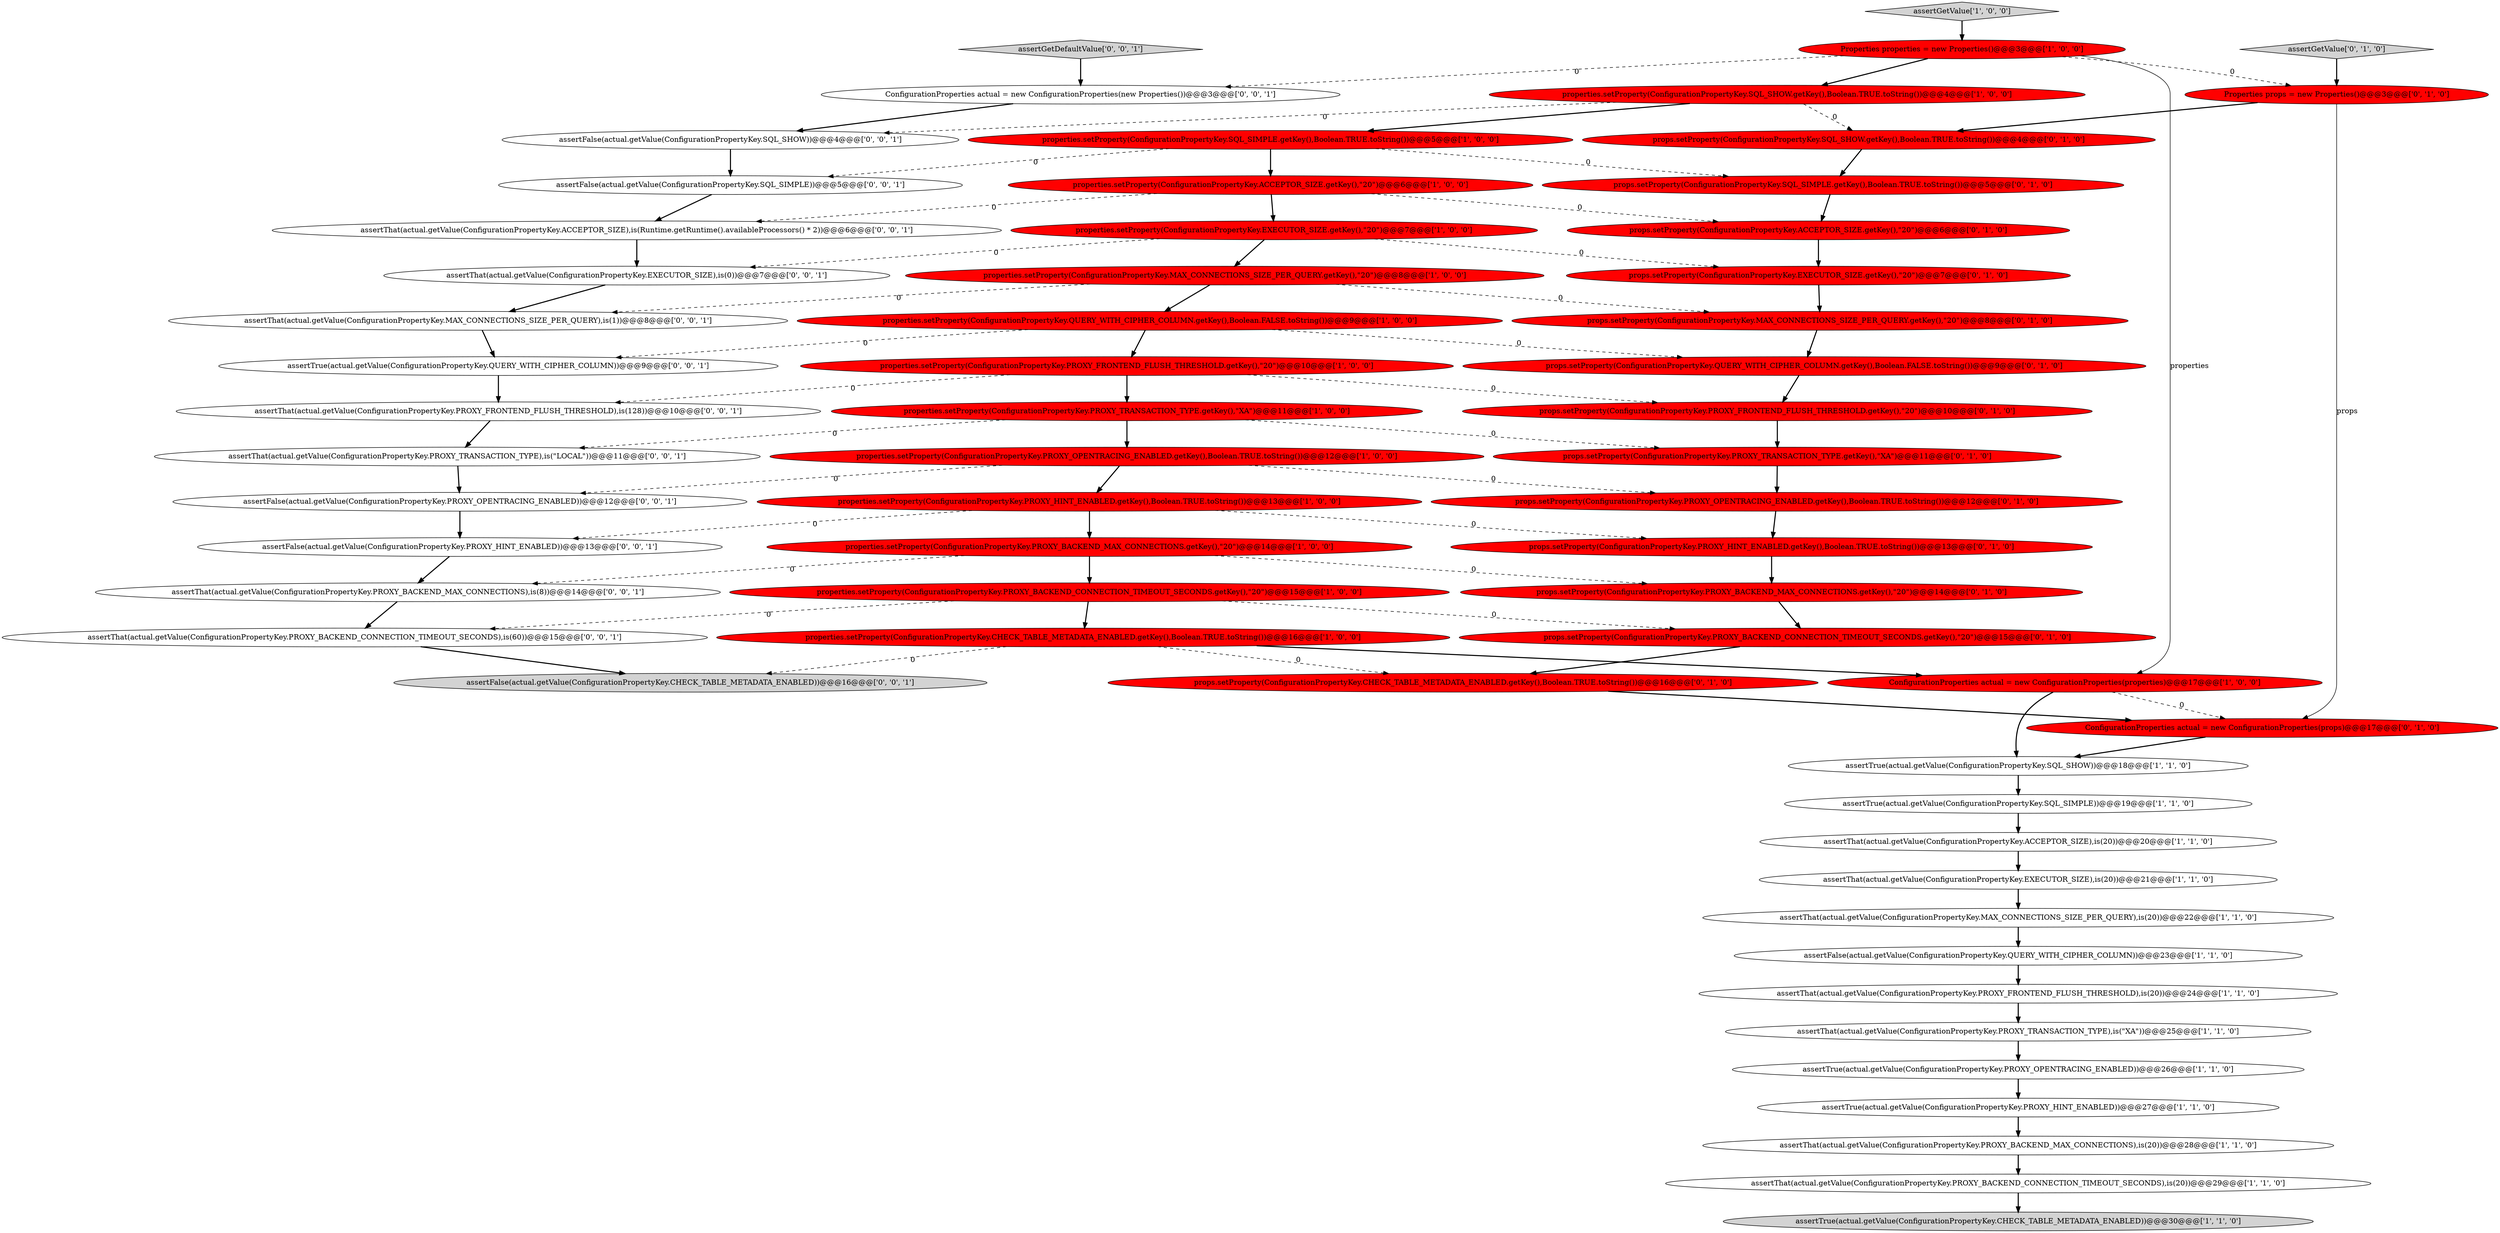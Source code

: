 digraph {
12 [style = filled, label = "properties.setProperty(ConfigurationPropertyKey.PROXY_BACKEND_MAX_CONNECTIONS.getKey(),\"20\")@@@14@@@['1', '0', '0']", fillcolor = red, shape = ellipse image = "AAA1AAABBB1BBB"];
43 [style = filled, label = "props.setProperty(ConfigurationPropertyKey.SQL_SHOW.getKey(),Boolean.TRUE.toString())@@@4@@@['0', '1', '0']", fillcolor = red, shape = ellipse image = "AAA1AAABBB2BBB"];
49 [style = filled, label = "assertTrue(actual.getValue(ConfigurationPropertyKey.QUERY_WITH_CIPHER_COLUMN))@@@9@@@['0', '0', '1']", fillcolor = white, shape = ellipse image = "AAA0AAABBB3BBB"];
3 [style = filled, label = "assertTrue(actual.getValue(ConfigurationPropertyKey.SQL_SHOW))@@@18@@@['1', '1', '0']", fillcolor = white, shape = ellipse image = "AAA0AAABBB1BBB"];
53 [style = filled, label = "assertThat(actual.getValue(ConfigurationPropertyKey.PROXY_FRONTEND_FLUSH_THRESHOLD),is(128))@@@10@@@['0', '0', '1']", fillcolor = white, shape = ellipse image = "AAA0AAABBB3BBB"];
21 [style = filled, label = "assertThat(actual.getValue(ConfigurationPropertyKey.MAX_CONNECTIONS_SIZE_PER_QUERY),is(20))@@@22@@@['1', '1', '0']", fillcolor = white, shape = ellipse image = "AAA0AAABBB1BBB"];
42 [style = filled, label = "props.setProperty(ConfigurationPropertyKey.EXECUTOR_SIZE.getKey(),\"20\")@@@7@@@['0', '1', '0']", fillcolor = red, shape = ellipse image = "AAA1AAABBB2BBB"];
17 [style = filled, label = "properties.setProperty(ConfigurationPropertyKey.EXECUTOR_SIZE.getKey(),\"20\")@@@7@@@['1', '0', '0']", fillcolor = red, shape = ellipse image = "AAA1AAABBB1BBB"];
2 [style = filled, label = "properties.setProperty(ConfigurationPropertyKey.PROXY_TRANSACTION_TYPE.getKey(),\"XA\")@@@11@@@['1', '0', '0']", fillcolor = red, shape = ellipse image = "AAA1AAABBB1BBB"];
46 [style = filled, label = "assertThat(actual.getValue(ConfigurationPropertyKey.EXECUTOR_SIZE),is(0))@@@7@@@['0', '0', '1']", fillcolor = white, shape = ellipse image = "AAA0AAABBB3BBB"];
8 [style = filled, label = "assertThat(actual.getValue(ConfigurationPropertyKey.PROXY_FRONTEND_FLUSH_THRESHOLD),is(20))@@@24@@@['1', '1', '0']", fillcolor = white, shape = ellipse image = "AAA0AAABBB1BBB"];
29 [style = filled, label = "props.setProperty(ConfigurationPropertyKey.QUERY_WITH_CIPHER_COLUMN.getKey(),Boolean.FALSE.toString())@@@9@@@['0', '1', '0']", fillcolor = red, shape = ellipse image = "AAA1AAABBB2BBB"];
50 [style = filled, label = "assertThat(actual.getValue(ConfigurationPropertyKey.PROXY_TRANSACTION_TYPE),is(\"LOCAL\"))@@@11@@@['0', '0', '1']", fillcolor = white, shape = ellipse image = "AAA0AAABBB3BBB"];
6 [style = filled, label = "properties.setProperty(ConfigurationPropertyKey.ACCEPTOR_SIZE.getKey(),\"20\")@@@6@@@['1', '0', '0']", fillcolor = red, shape = ellipse image = "AAA1AAABBB1BBB"];
15 [style = filled, label = "properties.setProperty(ConfigurationPropertyKey.SQL_SIMPLE.getKey(),Boolean.TRUE.toString())@@@5@@@['1', '0', '0']", fillcolor = red, shape = ellipse image = "AAA1AAABBB1BBB"];
32 [style = filled, label = "props.setProperty(ConfigurationPropertyKey.MAX_CONNECTIONS_SIZE_PER_QUERY.getKey(),\"20\")@@@8@@@['0', '1', '0']", fillcolor = red, shape = ellipse image = "AAA1AAABBB2BBB"];
48 [style = filled, label = "ConfigurationProperties actual = new ConfigurationProperties(new Properties())@@@3@@@['0', '0', '1']", fillcolor = white, shape = ellipse image = "AAA0AAABBB3BBB"];
41 [style = filled, label = "props.setProperty(ConfigurationPropertyKey.PROXY_BACKEND_CONNECTION_TIMEOUT_SECONDS.getKey(),\"20\")@@@15@@@['0', '1', '0']", fillcolor = red, shape = ellipse image = "AAA1AAABBB2BBB"];
55 [style = filled, label = "assertFalse(actual.getValue(ConfigurationPropertyKey.SQL_SHOW))@@@4@@@['0', '0', '1']", fillcolor = white, shape = ellipse image = "AAA0AAABBB3BBB"];
59 [style = filled, label = "assertThat(actual.getValue(ConfigurationPropertyKey.PROXY_BACKEND_MAX_CONNECTIONS),is(8))@@@14@@@['0', '0', '1']", fillcolor = white, shape = ellipse image = "AAA0AAABBB3BBB"];
7 [style = filled, label = "properties.setProperty(ConfigurationPropertyKey.PROXY_FRONTEND_FLUSH_THRESHOLD.getKey(),\"20\")@@@10@@@['1', '0', '0']", fillcolor = red, shape = ellipse image = "AAA1AAABBB1BBB"];
52 [style = filled, label = "assertThat(actual.getValue(ConfigurationPropertyKey.PROXY_BACKEND_CONNECTION_TIMEOUT_SECONDS),is(60))@@@15@@@['0', '0', '1']", fillcolor = white, shape = ellipse image = "AAA0AAABBB3BBB"];
36 [style = filled, label = "props.setProperty(ConfigurationPropertyKey.PROXY_FRONTEND_FLUSH_THRESHOLD.getKey(),\"20\")@@@10@@@['0', '1', '0']", fillcolor = red, shape = ellipse image = "AAA1AAABBB2BBB"];
31 [style = filled, label = "props.setProperty(ConfigurationPropertyKey.PROXY_BACKEND_MAX_CONNECTIONS.getKey(),\"20\")@@@14@@@['0', '1', '0']", fillcolor = red, shape = ellipse image = "AAA1AAABBB2BBB"];
39 [style = filled, label = "props.setProperty(ConfigurationPropertyKey.CHECK_TABLE_METADATA_ENABLED.getKey(),Boolean.TRUE.toString())@@@16@@@['0', '1', '0']", fillcolor = red, shape = ellipse image = "AAA1AAABBB2BBB"];
47 [style = filled, label = "assertThat(actual.getValue(ConfigurationPropertyKey.ACCEPTOR_SIZE),is(Runtime.getRuntime().availableProcessors() * 2))@@@6@@@['0', '0', '1']", fillcolor = white, shape = ellipse image = "AAA0AAABBB3BBB"];
51 [style = filled, label = "assertFalse(actual.getValue(ConfigurationPropertyKey.PROXY_HINT_ENABLED))@@@13@@@['0', '0', '1']", fillcolor = white, shape = ellipse image = "AAA0AAABBB3BBB"];
54 [style = filled, label = "assertFalse(actual.getValue(ConfigurationPropertyKey.CHECK_TABLE_METADATA_ENABLED))@@@16@@@['0', '0', '1']", fillcolor = lightgray, shape = ellipse image = "AAA0AAABBB3BBB"];
1 [style = filled, label = "assertThat(actual.getValue(ConfigurationPropertyKey.PROXY_BACKEND_MAX_CONNECTIONS),is(20))@@@28@@@['1', '1', '0']", fillcolor = white, shape = ellipse image = "AAA0AAABBB1BBB"];
24 [style = filled, label = "properties.setProperty(ConfigurationPropertyKey.PROXY_OPENTRACING_ENABLED.getKey(),Boolean.TRUE.toString())@@@12@@@['1', '0', '0']", fillcolor = red, shape = ellipse image = "AAA1AAABBB1BBB"];
26 [style = filled, label = "assertThat(actual.getValue(ConfigurationPropertyKey.EXECUTOR_SIZE),is(20))@@@21@@@['1', '1', '0']", fillcolor = white, shape = ellipse image = "AAA0AAABBB1BBB"];
57 [style = filled, label = "assertFalse(actual.getValue(ConfigurationPropertyKey.PROXY_OPENTRACING_ENABLED))@@@12@@@['0', '0', '1']", fillcolor = white, shape = ellipse image = "AAA0AAABBB3BBB"];
10 [style = filled, label = "assertTrue(actual.getValue(ConfigurationPropertyKey.CHECK_TABLE_METADATA_ENABLED))@@@30@@@['1', '1', '0']", fillcolor = lightgray, shape = ellipse image = "AAA0AAABBB1BBB"];
4 [style = filled, label = "assertFalse(actual.getValue(ConfigurationPropertyKey.QUERY_WITH_CIPHER_COLUMN))@@@23@@@['1', '1', '0']", fillcolor = white, shape = ellipse image = "AAA0AAABBB1BBB"];
33 [style = filled, label = "props.setProperty(ConfigurationPropertyKey.PROXY_OPENTRACING_ENABLED.getKey(),Boolean.TRUE.toString())@@@12@@@['0', '1', '0']", fillcolor = red, shape = ellipse image = "AAA1AAABBB2BBB"];
56 [style = filled, label = "assertThat(actual.getValue(ConfigurationPropertyKey.MAX_CONNECTIONS_SIZE_PER_QUERY),is(1))@@@8@@@['0', '0', '1']", fillcolor = white, shape = ellipse image = "AAA0AAABBB3BBB"];
9 [style = filled, label = "assertTrue(actual.getValue(ConfigurationPropertyKey.SQL_SIMPLE))@@@19@@@['1', '1', '0']", fillcolor = white, shape = ellipse image = "AAA0AAABBB1BBB"];
34 [style = filled, label = "props.setProperty(ConfigurationPropertyKey.PROXY_HINT_ENABLED.getKey(),Boolean.TRUE.toString())@@@13@@@['0', '1', '0']", fillcolor = red, shape = ellipse image = "AAA1AAABBB2BBB"];
45 [style = filled, label = "assertGetDefaultValue['0', '0', '1']", fillcolor = lightgray, shape = diamond image = "AAA0AAABBB3BBB"];
20 [style = filled, label = "assertThat(actual.getValue(ConfigurationPropertyKey.PROXY_TRANSACTION_TYPE),is(\"XA\"))@@@25@@@['1', '1', '0']", fillcolor = white, shape = ellipse image = "AAA0AAABBB1BBB"];
30 [style = filled, label = "props.setProperty(ConfigurationPropertyKey.ACCEPTOR_SIZE.getKey(),\"20\")@@@6@@@['0', '1', '0']", fillcolor = red, shape = ellipse image = "AAA1AAABBB2BBB"];
18 [style = filled, label = "properties.setProperty(ConfigurationPropertyKey.PROXY_HINT_ENABLED.getKey(),Boolean.TRUE.toString())@@@13@@@['1', '0', '0']", fillcolor = red, shape = ellipse image = "AAA1AAABBB1BBB"];
25 [style = filled, label = "assertGetValue['1', '0', '0']", fillcolor = lightgray, shape = diamond image = "AAA0AAABBB1BBB"];
40 [style = filled, label = "props.setProperty(ConfigurationPropertyKey.PROXY_TRANSACTION_TYPE.getKey(),\"XA\")@@@11@@@['0', '1', '0']", fillcolor = red, shape = ellipse image = "AAA1AAABBB2BBB"];
14 [style = filled, label = "assertTrue(actual.getValue(ConfigurationPropertyKey.PROXY_HINT_ENABLED))@@@27@@@['1', '1', '0']", fillcolor = white, shape = ellipse image = "AAA0AAABBB1BBB"];
58 [style = filled, label = "assertFalse(actual.getValue(ConfigurationPropertyKey.SQL_SIMPLE))@@@5@@@['0', '0', '1']", fillcolor = white, shape = ellipse image = "AAA0AAABBB3BBB"];
0 [style = filled, label = "properties.setProperty(ConfigurationPropertyKey.MAX_CONNECTIONS_SIZE_PER_QUERY.getKey(),\"20\")@@@8@@@['1', '0', '0']", fillcolor = red, shape = ellipse image = "AAA1AAABBB1BBB"];
44 [style = filled, label = "assertGetValue['0', '1', '0']", fillcolor = lightgray, shape = diamond image = "AAA0AAABBB2BBB"];
27 [style = filled, label = "assertTrue(actual.getValue(ConfigurationPropertyKey.PROXY_OPENTRACING_ENABLED))@@@26@@@['1', '1', '0']", fillcolor = white, shape = ellipse image = "AAA0AAABBB1BBB"];
23 [style = filled, label = "properties.setProperty(ConfigurationPropertyKey.PROXY_BACKEND_CONNECTION_TIMEOUT_SECONDS.getKey(),\"20\")@@@15@@@['1', '0', '0']", fillcolor = red, shape = ellipse image = "AAA1AAABBB1BBB"];
13 [style = filled, label = "ConfigurationProperties actual = new ConfigurationProperties(properties)@@@17@@@['1', '0', '0']", fillcolor = red, shape = ellipse image = "AAA1AAABBB1BBB"];
37 [style = filled, label = "ConfigurationProperties actual = new ConfigurationProperties(props)@@@17@@@['0', '1', '0']", fillcolor = red, shape = ellipse image = "AAA1AAABBB2BBB"];
22 [style = filled, label = "assertThat(actual.getValue(ConfigurationPropertyKey.PROXY_BACKEND_CONNECTION_TIMEOUT_SECONDS),is(20))@@@29@@@['1', '1', '0']", fillcolor = white, shape = ellipse image = "AAA0AAABBB1BBB"];
11 [style = filled, label = "properties.setProperty(ConfigurationPropertyKey.SQL_SHOW.getKey(),Boolean.TRUE.toString())@@@4@@@['1', '0', '0']", fillcolor = red, shape = ellipse image = "AAA1AAABBB1BBB"];
38 [style = filled, label = "props.setProperty(ConfigurationPropertyKey.SQL_SIMPLE.getKey(),Boolean.TRUE.toString())@@@5@@@['0', '1', '0']", fillcolor = red, shape = ellipse image = "AAA1AAABBB2BBB"];
35 [style = filled, label = "Properties props = new Properties()@@@3@@@['0', '1', '0']", fillcolor = red, shape = ellipse image = "AAA1AAABBB2BBB"];
5 [style = filled, label = "Properties properties = new Properties()@@@3@@@['1', '0', '0']", fillcolor = red, shape = ellipse image = "AAA1AAABBB1BBB"];
28 [style = filled, label = "properties.setProperty(ConfigurationPropertyKey.CHECK_TABLE_METADATA_ENABLED.getKey(),Boolean.TRUE.toString())@@@16@@@['1', '0', '0']", fillcolor = red, shape = ellipse image = "AAA1AAABBB1BBB"];
19 [style = filled, label = "assertThat(actual.getValue(ConfigurationPropertyKey.ACCEPTOR_SIZE),is(20))@@@20@@@['1', '1', '0']", fillcolor = white, shape = ellipse image = "AAA0AAABBB1BBB"];
16 [style = filled, label = "properties.setProperty(ConfigurationPropertyKey.QUERY_WITH_CIPHER_COLUMN.getKey(),Boolean.FALSE.toString())@@@9@@@['1', '0', '0']", fillcolor = red, shape = ellipse image = "AAA1AAABBB1BBB"];
15->58 [style = dashed, label="0"];
44->35 [style = bold, label=""];
16->7 [style = bold, label=""];
12->31 [style = dashed, label="0"];
28->39 [style = dashed, label="0"];
35->43 [style = bold, label=""];
45->48 [style = bold, label=""];
37->3 [style = bold, label=""];
20->27 [style = bold, label=""];
23->28 [style = bold, label=""];
15->38 [style = dashed, label="0"];
23->52 [style = dashed, label="0"];
38->30 [style = bold, label=""];
8->20 [style = bold, label=""];
5->35 [style = dashed, label="0"];
17->46 [style = dashed, label="0"];
4->8 [style = bold, label=""];
11->43 [style = dashed, label="0"];
2->24 [style = bold, label=""];
6->47 [style = dashed, label="0"];
29->36 [style = bold, label=""];
57->51 [style = bold, label=""];
24->33 [style = dashed, label="0"];
35->37 [style = solid, label="props"];
30->42 [style = bold, label=""];
18->12 [style = bold, label=""];
34->31 [style = bold, label=""];
2->50 [style = dashed, label="0"];
24->18 [style = bold, label=""];
7->2 [style = bold, label=""];
19->26 [style = bold, label=""];
12->59 [style = dashed, label="0"];
48->55 [style = bold, label=""];
31->41 [style = bold, label=""];
42->32 [style = bold, label=""];
5->11 [style = bold, label=""];
24->57 [style = dashed, label="0"];
52->54 [style = bold, label=""];
21->4 [style = bold, label=""];
39->37 [style = bold, label=""];
6->17 [style = bold, label=""];
18->51 [style = dashed, label="0"];
0->16 [style = bold, label=""];
28->54 [style = dashed, label="0"];
36->40 [style = bold, label=""];
46->56 [style = bold, label=""];
27->14 [style = bold, label=""];
0->56 [style = dashed, label="0"];
17->42 [style = dashed, label="0"];
26->21 [style = bold, label=""];
53->50 [style = bold, label=""];
3->9 [style = bold, label=""];
18->34 [style = dashed, label="0"];
40->33 [style = bold, label=""];
17->0 [style = bold, label=""];
43->38 [style = bold, label=""];
50->57 [style = bold, label=""];
7->53 [style = dashed, label="0"];
22->10 [style = bold, label=""];
9->19 [style = bold, label=""];
25->5 [style = bold, label=""];
11->55 [style = dashed, label="0"];
13->37 [style = dashed, label="0"];
56->49 [style = bold, label=""];
0->32 [style = dashed, label="0"];
59->52 [style = bold, label=""];
28->13 [style = bold, label=""];
47->46 [style = bold, label=""];
15->6 [style = bold, label=""];
11->15 [style = bold, label=""];
14->1 [style = bold, label=""];
51->59 [style = bold, label=""];
1->22 [style = bold, label=""];
32->29 [style = bold, label=""];
49->53 [style = bold, label=""];
58->47 [style = bold, label=""];
5->48 [style = dashed, label="0"];
13->3 [style = bold, label=""];
5->13 [style = solid, label="properties"];
16->49 [style = dashed, label="0"];
16->29 [style = dashed, label="0"];
23->41 [style = dashed, label="0"];
6->30 [style = dashed, label="0"];
12->23 [style = bold, label=""];
2->40 [style = dashed, label="0"];
41->39 [style = bold, label=""];
33->34 [style = bold, label=""];
7->36 [style = dashed, label="0"];
55->58 [style = bold, label=""];
}
